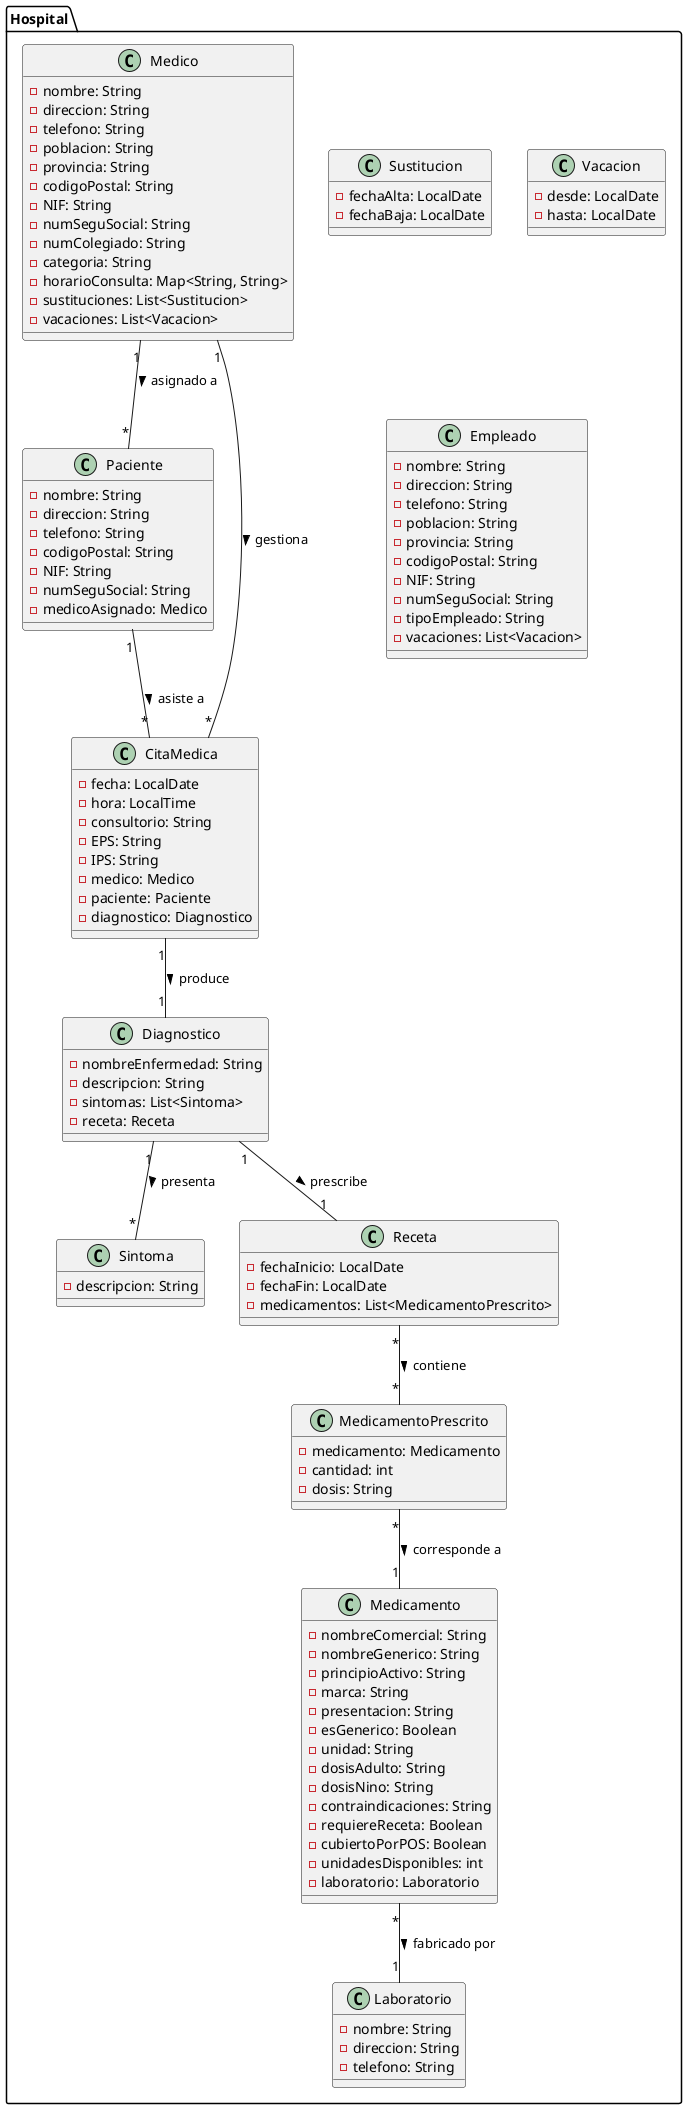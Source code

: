 @startuml


package "Hospital" {

class Medico {
  - nombre: String
  - direccion: String
  - telefono: String
  - poblacion: String
  - provincia: String
  - codigoPostal: String
  - NIF: String
  - numSeguSocial: String
  - numColegiado: String
  - categoria: String
  - horarioConsulta: Map<String, String>
  - sustituciones: List<Sustitucion>
  - vacaciones: List<Vacacion>
}

class Sustitucion {
  - fechaAlta: LocalDate
  - fechaBaja: LocalDate
}

class Vacacion {
  - desde: LocalDate
  - hasta: LocalDate
}

class Empleado {
  - nombre: String
  - direccion: String
  - telefono: String
  - poblacion: String
  - provincia: String
  - codigoPostal: String
  - NIF: String
  - numSeguSocial: String
  - tipoEmpleado: String
  - vacaciones: List<Vacacion>
}

class Paciente {
  - nombre: String
  - direccion: String
  - telefono: String
  - codigoPostal: String
  - NIF: String
  - numSeguSocial: String
  - medicoAsignado: Medico
}

class CitaMedica {
  - fecha: LocalDate
  - hora: LocalTime
  - consultorio: String
  - EPS: String
  - IPS: String
  - medico: Medico
  - paciente: Paciente
  - diagnostico: Diagnostico
}

class Diagnostico {
  - nombreEnfermedad: String
  - descripcion: String
  - sintomas: List<Sintoma>
  - receta: Receta
}

class Sintoma {
  - descripcion: String
}

class Receta {
  - fechaInicio: LocalDate
  - fechaFin: LocalDate
  - medicamentos: List<MedicamentoPrescrito>
}

class MedicamentoPrescrito {
  - medicamento: Medicamento
  - cantidad: int
  - dosis: String
}

class Medicamento {
  - nombreComercial: String
  - nombreGenerico: String
  - principioActivo: String
  - marca: String
  - presentacion: String
  - esGenerico: Boolean
  - unidad: String
  - dosisAdulto: String
  - dosisNino: String
  - contraindicaciones: String
  - requiereReceta: Boolean
  - cubiertoPorPOS: Boolean
  - unidadesDisponibles: int
  - laboratorio: Laboratorio
}

class Laboratorio {
  - nombre: String
  - direccion: String
  - telefono: String
}

Medico "1" -- "*" Paciente : asignado a >
Medico "1" -- "*" CitaMedica : gestiona >
Paciente "1" -- "*" CitaMedica : asiste a >
CitaMedica "1" -- "1" Diagnostico : produce >
Diagnostico "1" -- "*" Sintoma : presenta >
Diagnostico "1" -- "1" Receta : prescribe >
Receta "*" -- "*" MedicamentoPrescrito : contiene >
MedicamentoPrescrito "*" -- "1" Medicamento : corresponde a >
Medicamento "*" -- "1" Laboratorio : fabricado por >

}

@enduml

